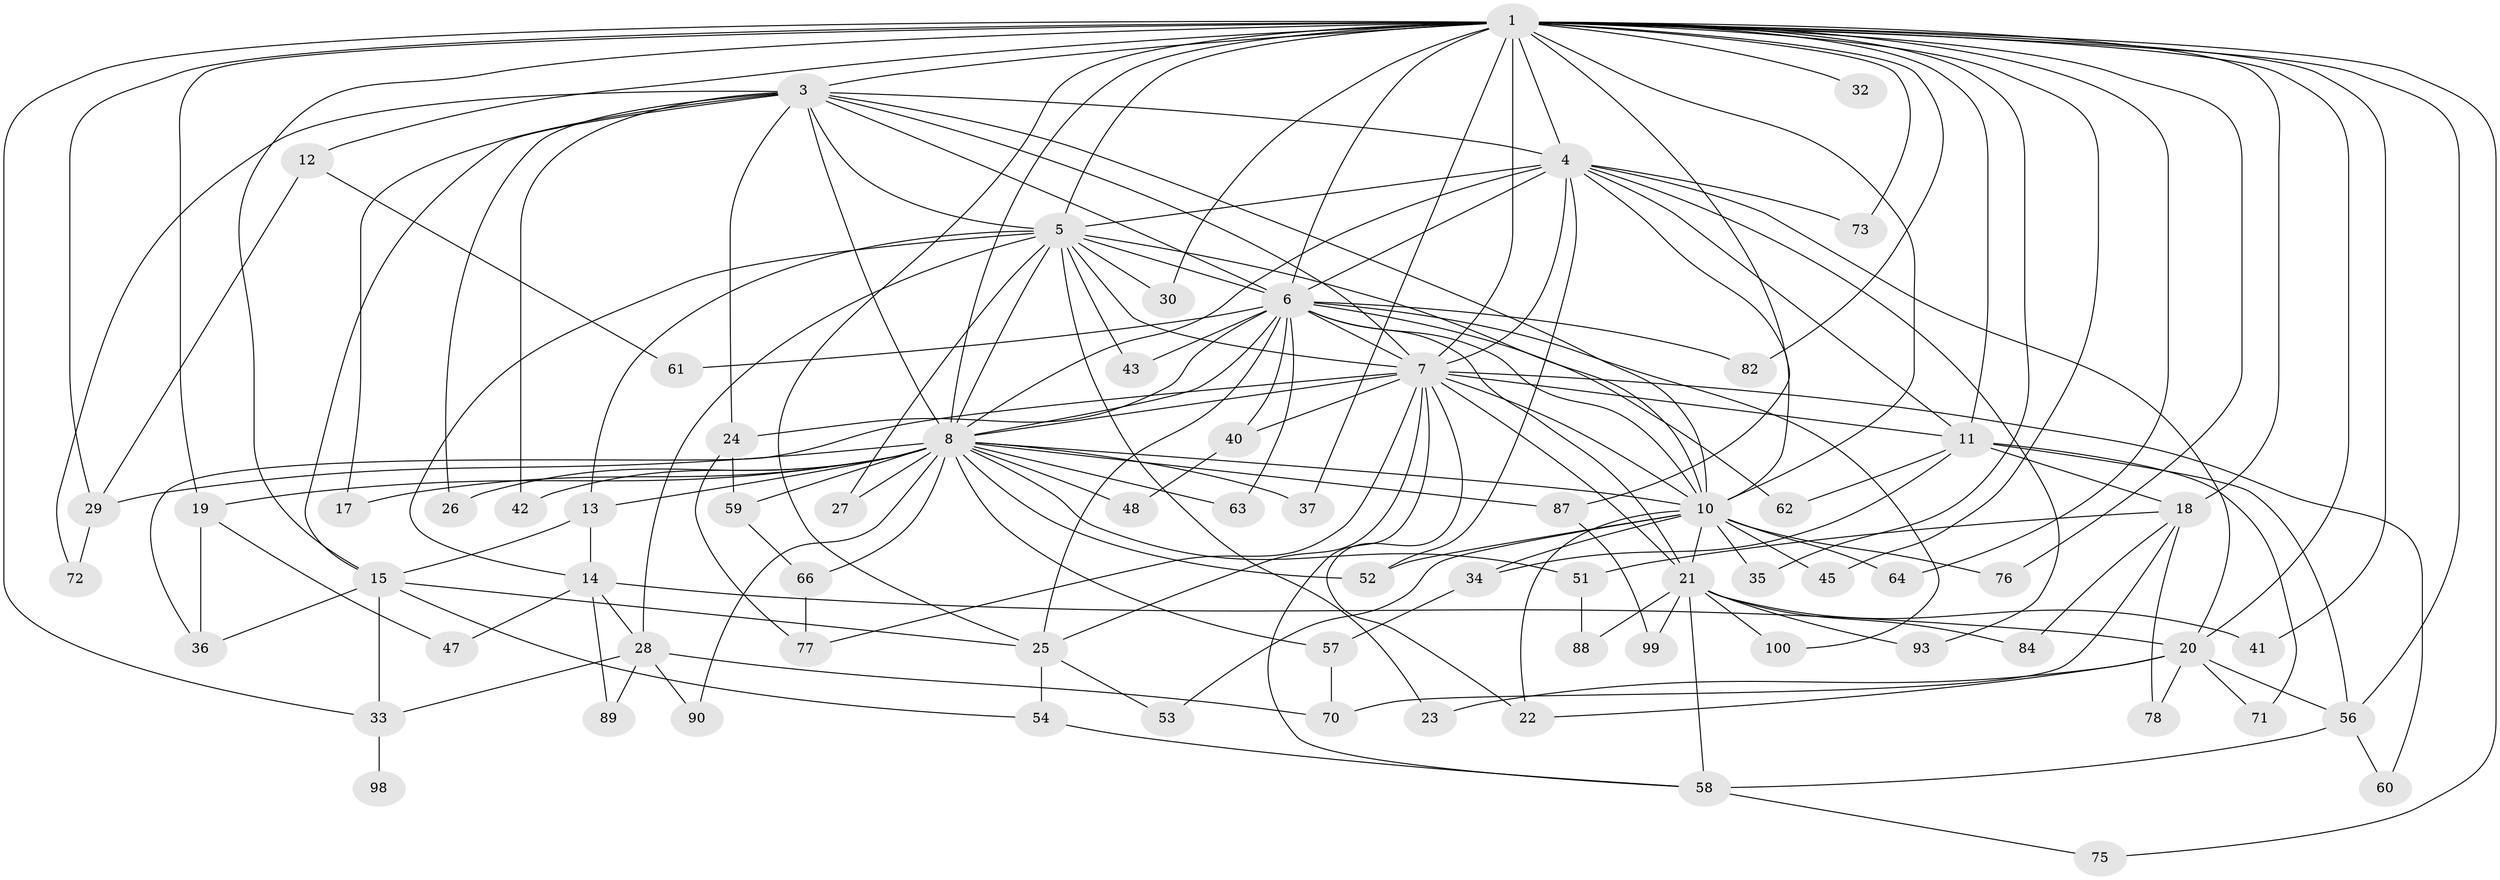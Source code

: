 // original degree distribution, {25: 0.01, 19: 0.02, 16: 0.01, 15: 0.02, 18: 0.01, 21: 0.02, 20: 0.01, 8: 0.02, 4: 0.09, 6: 0.03, 3: 0.18, 2: 0.54, 7: 0.02, 10: 0.01, 5: 0.01}
// Generated by graph-tools (version 1.1) at 2025/11/02/21/25 10:11:07]
// undirected, 72 vertices, 169 edges
graph export_dot {
graph [start="1"]
  node [color=gray90,style=filled];
  1 [super="+2"];
  3 [super="+46"];
  4 [super="+39"];
  5 [super="+83"];
  6 [super="+80"];
  7 [super="+67"];
  8 [super="+9"];
  10 [super="+85"];
  11 [super="+16"];
  12;
  13 [super="+74"];
  14;
  15 [super="+49"];
  17;
  18 [super="+81"];
  19 [super="+44"];
  20 [super="+91"];
  21 [super="+97"];
  22 [super="+65"];
  23;
  24;
  25 [super="+38"];
  26;
  27;
  28 [super="+68"];
  29 [super="+31"];
  30;
  32;
  33 [super="+79"];
  34 [super="+96"];
  35 [super="+95"];
  36 [super="+50"];
  37;
  40 [super="+86"];
  41;
  42;
  43;
  45;
  47;
  48;
  51;
  52 [super="+55"];
  53;
  54;
  56;
  57;
  58 [super="+69"];
  59;
  60;
  61;
  62;
  63;
  64;
  66;
  70 [super="+94"];
  71;
  72;
  73;
  75;
  76;
  77 [super="+92"];
  78;
  82;
  84;
  87;
  88;
  89;
  90;
  93;
  98;
  99;
  100;
  1 -- 3 [weight=2];
  1 -- 4 [weight=2];
  1 -- 5 [weight=2];
  1 -- 6 [weight=2];
  1 -- 7 [weight=2];
  1 -- 8 [weight=4];
  1 -- 10 [weight=2];
  1 -- 12 [weight=2];
  1 -- 15;
  1 -- 18 [weight=2];
  1 -- 20;
  1 -- 30;
  1 -- 32 [weight=2];
  1 -- 35;
  1 -- 37;
  1 -- 45;
  1 -- 56;
  1 -- 64;
  1 -- 75;
  1 -- 82;
  1 -- 87;
  1 -- 73;
  1 -- 76;
  1 -- 19 [weight=2];
  1 -- 25;
  1 -- 33;
  1 -- 41;
  1 -- 11;
  1 -- 29;
  3 -- 4;
  3 -- 5;
  3 -- 6;
  3 -- 7;
  3 -- 8 [weight=3];
  3 -- 10;
  3 -- 15;
  3 -- 17;
  3 -- 24;
  3 -- 26;
  3 -- 42;
  3 -- 72;
  4 -- 5;
  4 -- 6;
  4 -- 7 [weight=2];
  4 -- 8 [weight=2];
  4 -- 10;
  4 -- 11;
  4 -- 52;
  4 -- 73;
  4 -- 93;
  4 -- 20;
  5 -- 6;
  5 -- 7;
  5 -- 8 [weight=2];
  5 -- 10;
  5 -- 13;
  5 -- 14;
  5 -- 23;
  5 -- 27;
  5 -- 28;
  5 -- 30;
  5 -- 43;
  6 -- 7;
  6 -- 8 [weight=2];
  6 -- 10 [weight=2];
  6 -- 24;
  6 -- 25;
  6 -- 40 [weight=2];
  6 -- 43;
  6 -- 61;
  6 -- 62;
  6 -- 63;
  6 -- 82;
  6 -- 100;
  6 -- 21;
  7 -- 8 [weight=2];
  7 -- 10;
  7 -- 11;
  7 -- 21;
  7 -- 36;
  7 -- 40;
  7 -- 58;
  7 -- 60;
  7 -- 77;
  7 -- 22;
  7 -- 25;
  8 -- 10 [weight=2];
  8 -- 13;
  8 -- 17;
  8 -- 26;
  8 -- 37;
  8 -- 48;
  8 -- 51;
  8 -- 57;
  8 -- 63;
  8 -- 66;
  8 -- 87;
  8 -- 90;
  8 -- 27;
  8 -- 42;
  8 -- 19;
  8 -- 59;
  8 -- 29;
  8 -- 52;
  10 -- 21;
  10 -- 22;
  10 -- 34;
  10 -- 35 [weight=2];
  10 -- 45;
  10 -- 52;
  10 -- 53;
  10 -- 64;
  10 -- 76;
  11 -- 34 [weight=2];
  11 -- 56;
  11 -- 62;
  11 -- 71;
  11 -- 18;
  12 -- 29;
  12 -- 61;
  13 -- 14;
  13 -- 15;
  14 -- 20;
  14 -- 28;
  14 -- 47;
  14 -- 89;
  15 -- 54;
  15 -- 25;
  15 -- 36;
  15 -- 33;
  18 -- 51;
  18 -- 70;
  18 -- 78;
  18 -- 84;
  19 -- 36;
  19 -- 47;
  20 -- 22;
  20 -- 23;
  20 -- 71;
  20 -- 78;
  20 -- 56;
  21 -- 41;
  21 -- 84;
  21 -- 88;
  21 -- 93;
  21 -- 99;
  21 -- 100;
  21 -- 58;
  24 -- 59;
  24 -- 77;
  25 -- 53;
  25 -- 54;
  28 -- 33;
  28 -- 89;
  28 -- 90;
  28 -- 70;
  29 -- 72;
  33 -- 98;
  34 -- 57;
  40 -- 48;
  51 -- 88;
  54 -- 58;
  56 -- 60;
  56 -- 58;
  57 -- 70;
  58 -- 75;
  59 -- 66;
  66 -- 77;
  87 -- 99;
}
